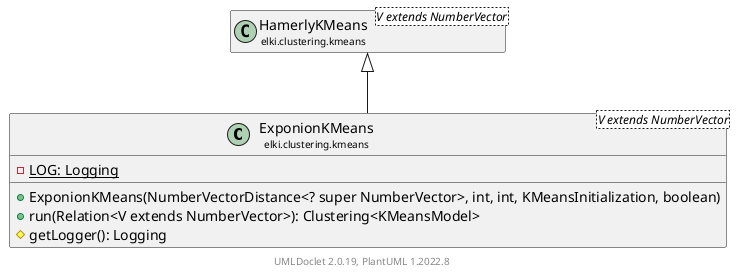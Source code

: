 @startuml
    remove .*\.(Instance|Par|Parameterizer|Factory)$
    set namespaceSeparator none
    hide empty fields
    hide empty methods

    class "<size:14>ExponionKMeans\n<size:10>elki.clustering.kmeans" as elki.clustering.kmeans.ExponionKMeans<V extends NumberVector> [[ExponionKMeans.html]] {
        {static} -LOG: Logging
        +ExponionKMeans(NumberVectorDistance<? super NumberVector>, int, int, KMeansInitialization, boolean)
        +run(Relation<V extends NumberVector>): Clustering<KMeansModel>
        #getLogger(): Logging
    }

    class "<size:14>HamerlyKMeans\n<size:10>elki.clustering.kmeans" as elki.clustering.kmeans.HamerlyKMeans<V extends NumberVector> [[HamerlyKMeans.html]]
    class "<size:14>ExponionKMeans.Instance\n<size:10>elki.clustering.kmeans" as elki.clustering.kmeans.ExponionKMeans.Instance [[ExponionKMeans.Instance.html]]
    class "<size:14>ExponionKMeans.Par\n<size:10>elki.clustering.kmeans" as elki.clustering.kmeans.ExponionKMeans.Par<V extends NumberVector> [[ExponionKMeans.Par.html]]

    elki.clustering.kmeans.HamerlyKMeans <|-- elki.clustering.kmeans.ExponionKMeans
    elki.clustering.kmeans.ExponionKMeans +-- elki.clustering.kmeans.ExponionKMeans.Instance
    elki.clustering.kmeans.ExponionKMeans +-- elki.clustering.kmeans.ExponionKMeans.Par

    center footer UMLDoclet 2.0.19, PlantUML 1.2022.8
@enduml
